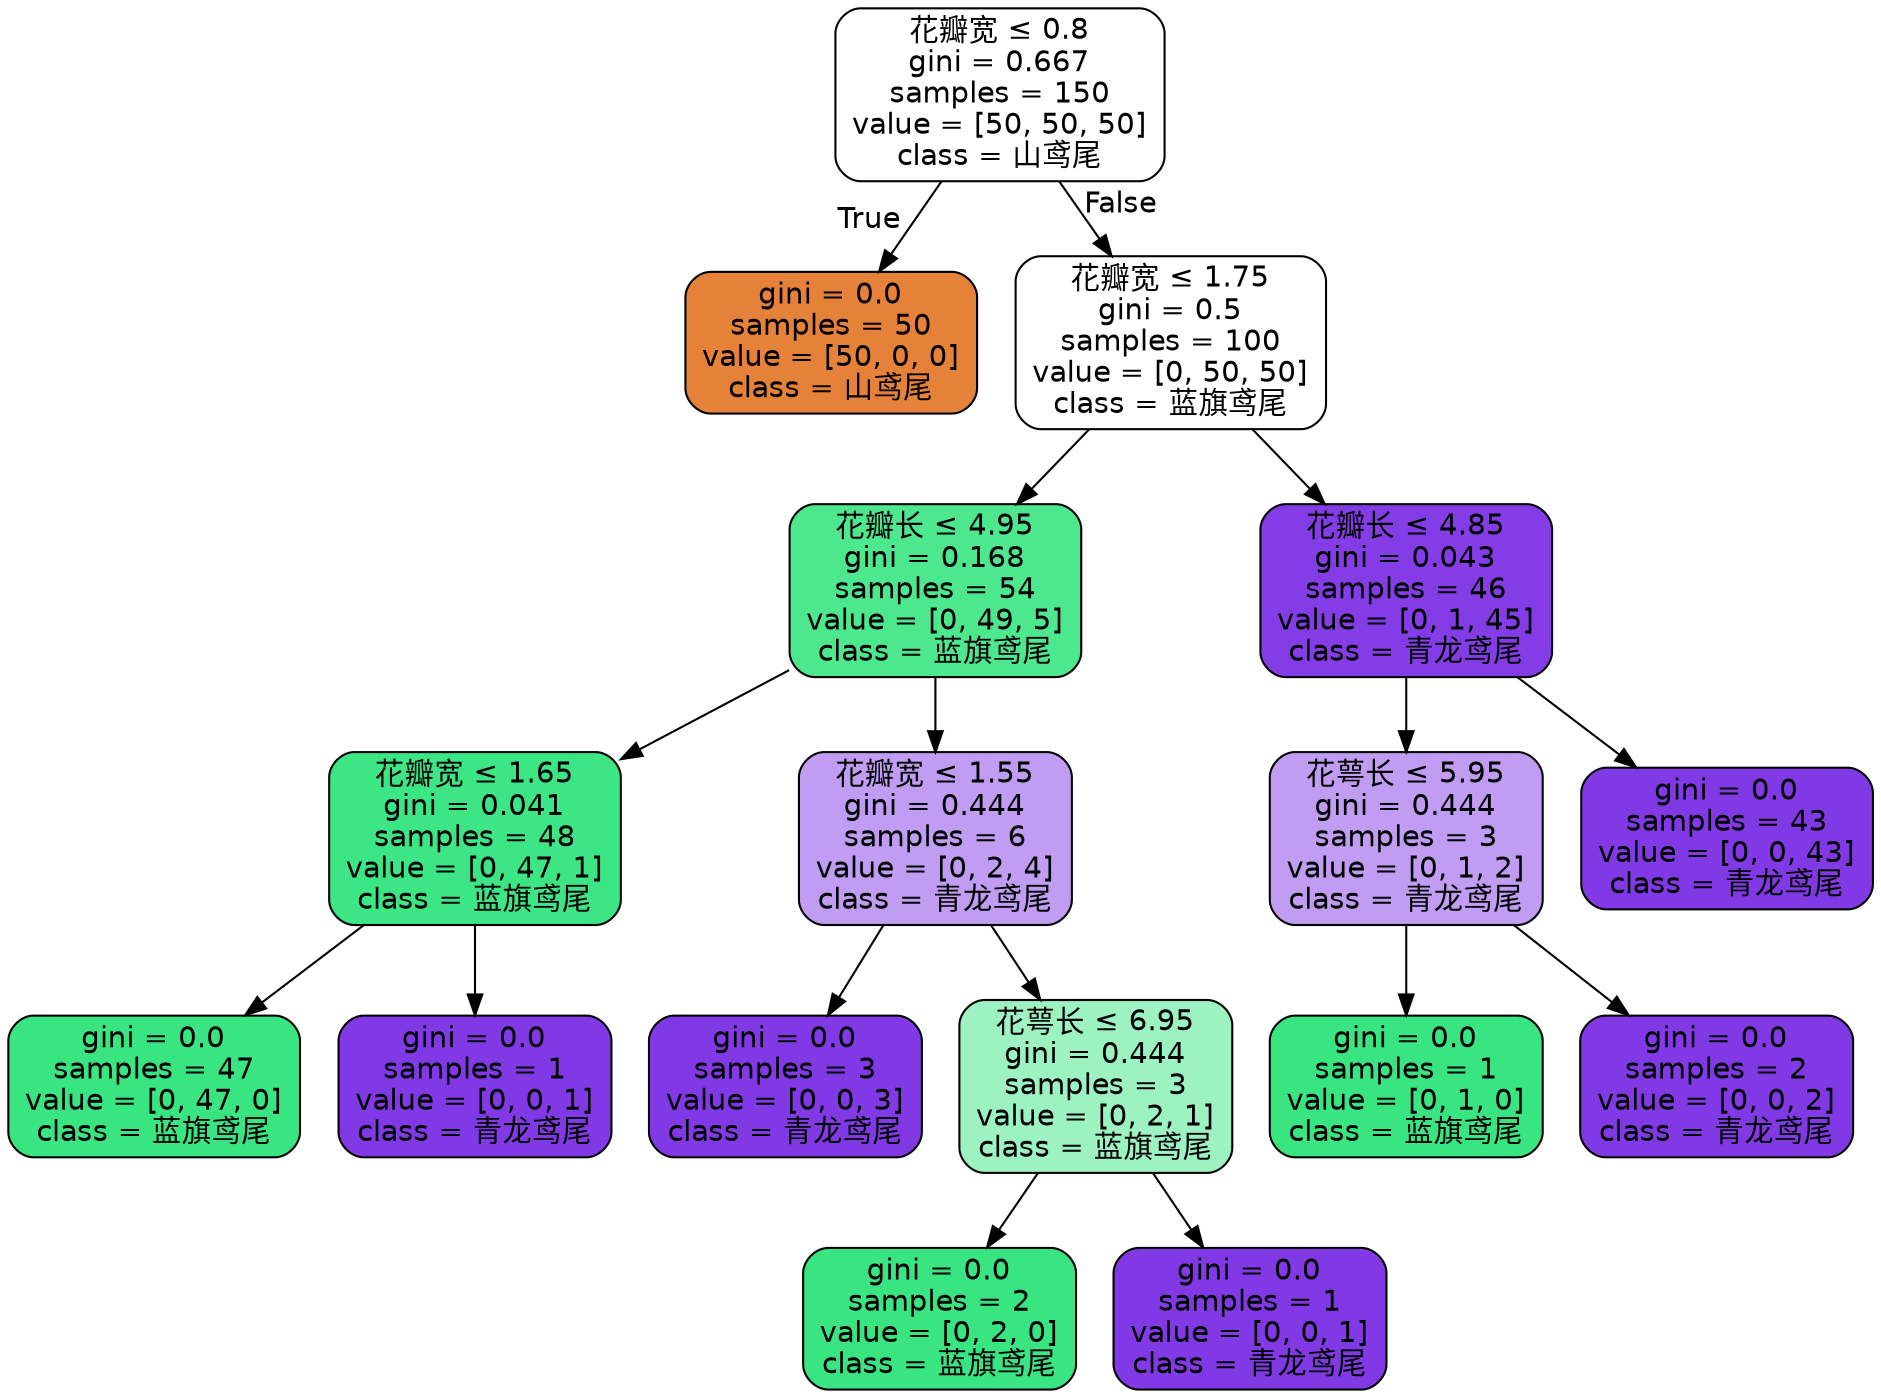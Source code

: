 digraph Tree {
node [shape=box, style="filled, rounded", color="black", fontname=helvetica] ;
edge [fontname=helvetica] ;
0 [label=<花瓣宽 &le; 0.8<br/>gini = 0.667<br/>samples = 150<br/>value = [50, 50, 50]<br/>class = 山鸢尾>, fillcolor="#ffffff"] ;
1 [label=<gini = 0.0<br/>samples = 50<br/>value = [50, 0, 0]<br/>class = 山鸢尾>, fillcolor="#e58139"] ;
0 -> 1 [labeldistance=2.5, labelangle=45, headlabel="True"] ;
2 [label=<花瓣宽 &le; 1.75<br/>gini = 0.5<br/>samples = 100<br/>value = [0, 50, 50]<br/>class = 蓝旗鸢尾>, fillcolor="#ffffff"] ;
0 -> 2 [labeldistance=2.5, labelangle=-45, headlabel="False"] ;
3 [label=<花瓣长 &le; 4.95<br/>gini = 0.168<br/>samples = 54<br/>value = [0, 49, 5]<br/>class = 蓝旗鸢尾>, fillcolor="#4de88e"] ;
2 -> 3 ;
4 [label=<花瓣宽 &le; 1.65<br/>gini = 0.041<br/>samples = 48<br/>value = [0, 47, 1]<br/>class = 蓝旗鸢尾>, fillcolor="#3de684"] ;
3 -> 4 ;
5 [label=<gini = 0.0<br/>samples = 47<br/>value = [0, 47, 0]<br/>class = 蓝旗鸢尾>, fillcolor="#39e581"] ;
4 -> 5 ;
6 [label=<gini = 0.0<br/>samples = 1<br/>value = [0, 0, 1]<br/>class = 青龙鸢尾>, fillcolor="#8139e5"] ;
4 -> 6 ;
7 [label=<花瓣宽 &le; 1.55<br/>gini = 0.444<br/>samples = 6<br/>value = [0, 2, 4]<br/>class = 青龙鸢尾>, fillcolor="#c09cf2"] ;
3 -> 7 ;
8 [label=<gini = 0.0<br/>samples = 3<br/>value = [0, 0, 3]<br/>class = 青龙鸢尾>, fillcolor="#8139e5"] ;
7 -> 8 ;
9 [label=<花萼长 &le; 6.95<br/>gini = 0.444<br/>samples = 3<br/>value = [0, 2, 1]<br/>class = 蓝旗鸢尾>, fillcolor="#9cf2c0"] ;
7 -> 9 ;
10 [label=<gini = 0.0<br/>samples = 2<br/>value = [0, 2, 0]<br/>class = 蓝旗鸢尾>, fillcolor="#39e581"] ;
9 -> 10 ;
11 [label=<gini = 0.0<br/>samples = 1<br/>value = [0, 0, 1]<br/>class = 青龙鸢尾>, fillcolor="#8139e5"] ;
9 -> 11 ;
12 [label=<花瓣长 &le; 4.85<br/>gini = 0.043<br/>samples = 46<br/>value = [0, 1, 45]<br/>class = 青龙鸢尾>, fillcolor="#843de6"] ;
2 -> 12 ;
13 [label=<花萼长 &le; 5.95<br/>gini = 0.444<br/>samples = 3<br/>value = [0, 1, 2]<br/>class = 青龙鸢尾>, fillcolor="#c09cf2"] ;
12 -> 13 ;
14 [label=<gini = 0.0<br/>samples = 1<br/>value = [0, 1, 0]<br/>class = 蓝旗鸢尾>, fillcolor="#39e581"] ;
13 -> 14 ;
15 [label=<gini = 0.0<br/>samples = 2<br/>value = [0, 0, 2]<br/>class = 青龙鸢尾>, fillcolor="#8139e5"] ;
13 -> 15 ;
16 [label=<gini = 0.0<br/>samples = 43<br/>value = [0, 0, 43]<br/>class = 青龙鸢尾>, fillcolor="#8139e5"] ;
12 -> 16 ;
}
